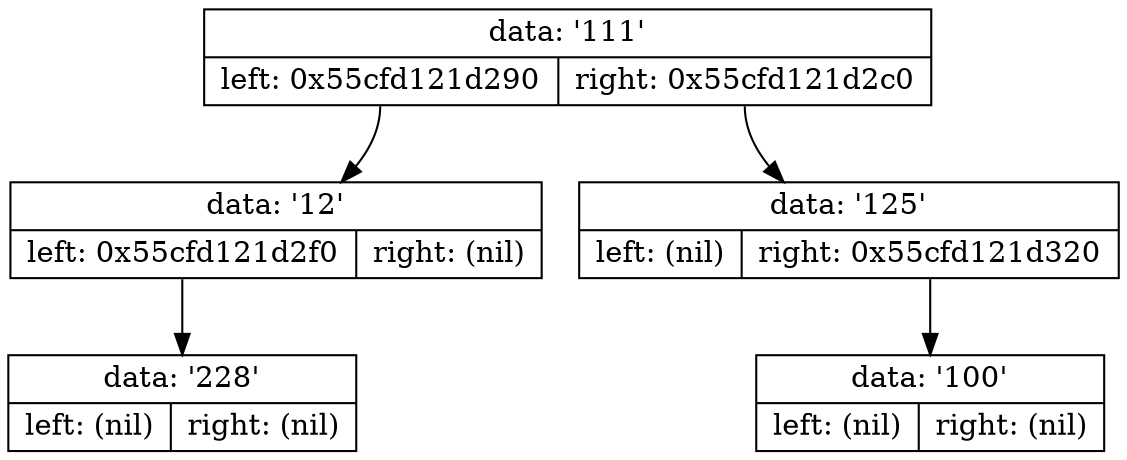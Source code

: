 digraph dump
{
	node0x55cfd121d260 [shape = "record", label = "{<f1>data: '111'|{<f2>left: 0x55cfd121d290|<f3>right: 0x55cfd121d2c0}}"];
	node0x55cfd121d290 [shape = "record", label = "{<f1>data: '12'|{<f2>left: 0x55cfd121d2f0|<f3>right: (nil)}}"];
	node0x55cfd121d2f0 [shape = "record", label = "{<f1>data: '228'|{<f2>left: (nil)|<f3>right: (nil)}}"];
	node0x55cfd121d290:f2 -> node0x55cfd121d2f0
	node0x55cfd121d260:f2 -> node0x55cfd121d290
	node0x55cfd121d2c0 [shape = "record", label = "{<f1>data: '125'|{<f2>left: (nil)|<f3>right: 0x55cfd121d320}}"];
	node0x55cfd121d320 [shape = "record", label = "{<f1>data: '100'|{<f2>left: (nil)|<f3>right: (nil)}}"];
	node0x55cfd121d2c0:f3 -> node0x55cfd121d320
	node0x55cfd121d260:f3 -> node0x55cfd121d2c0

}
